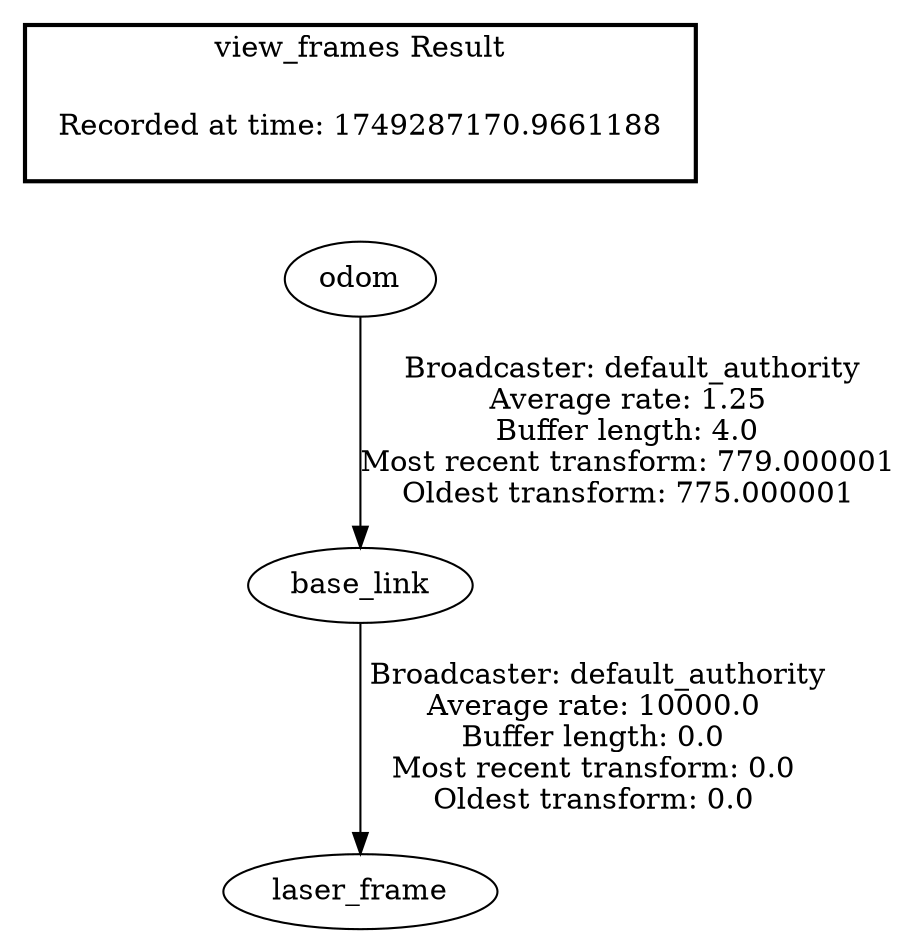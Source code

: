 digraph G {
"odom" -> "base_link"[label=" Broadcaster: default_authority\nAverage rate: 1.25\nBuffer length: 4.0\nMost recent transform: 779.000001\nOldest transform: 775.000001\n"];
"base_link" -> "laser_frame"[label=" Broadcaster: default_authority\nAverage rate: 10000.0\nBuffer length: 0.0\nMost recent transform: 0.0\nOldest transform: 0.0\n"];
edge [style=invis];
 subgraph cluster_legend { style=bold; color=black; label ="view_frames Result";
"Recorded at time: 1749287170.9661188"[ shape=plaintext ] ;
}->"odom";
}